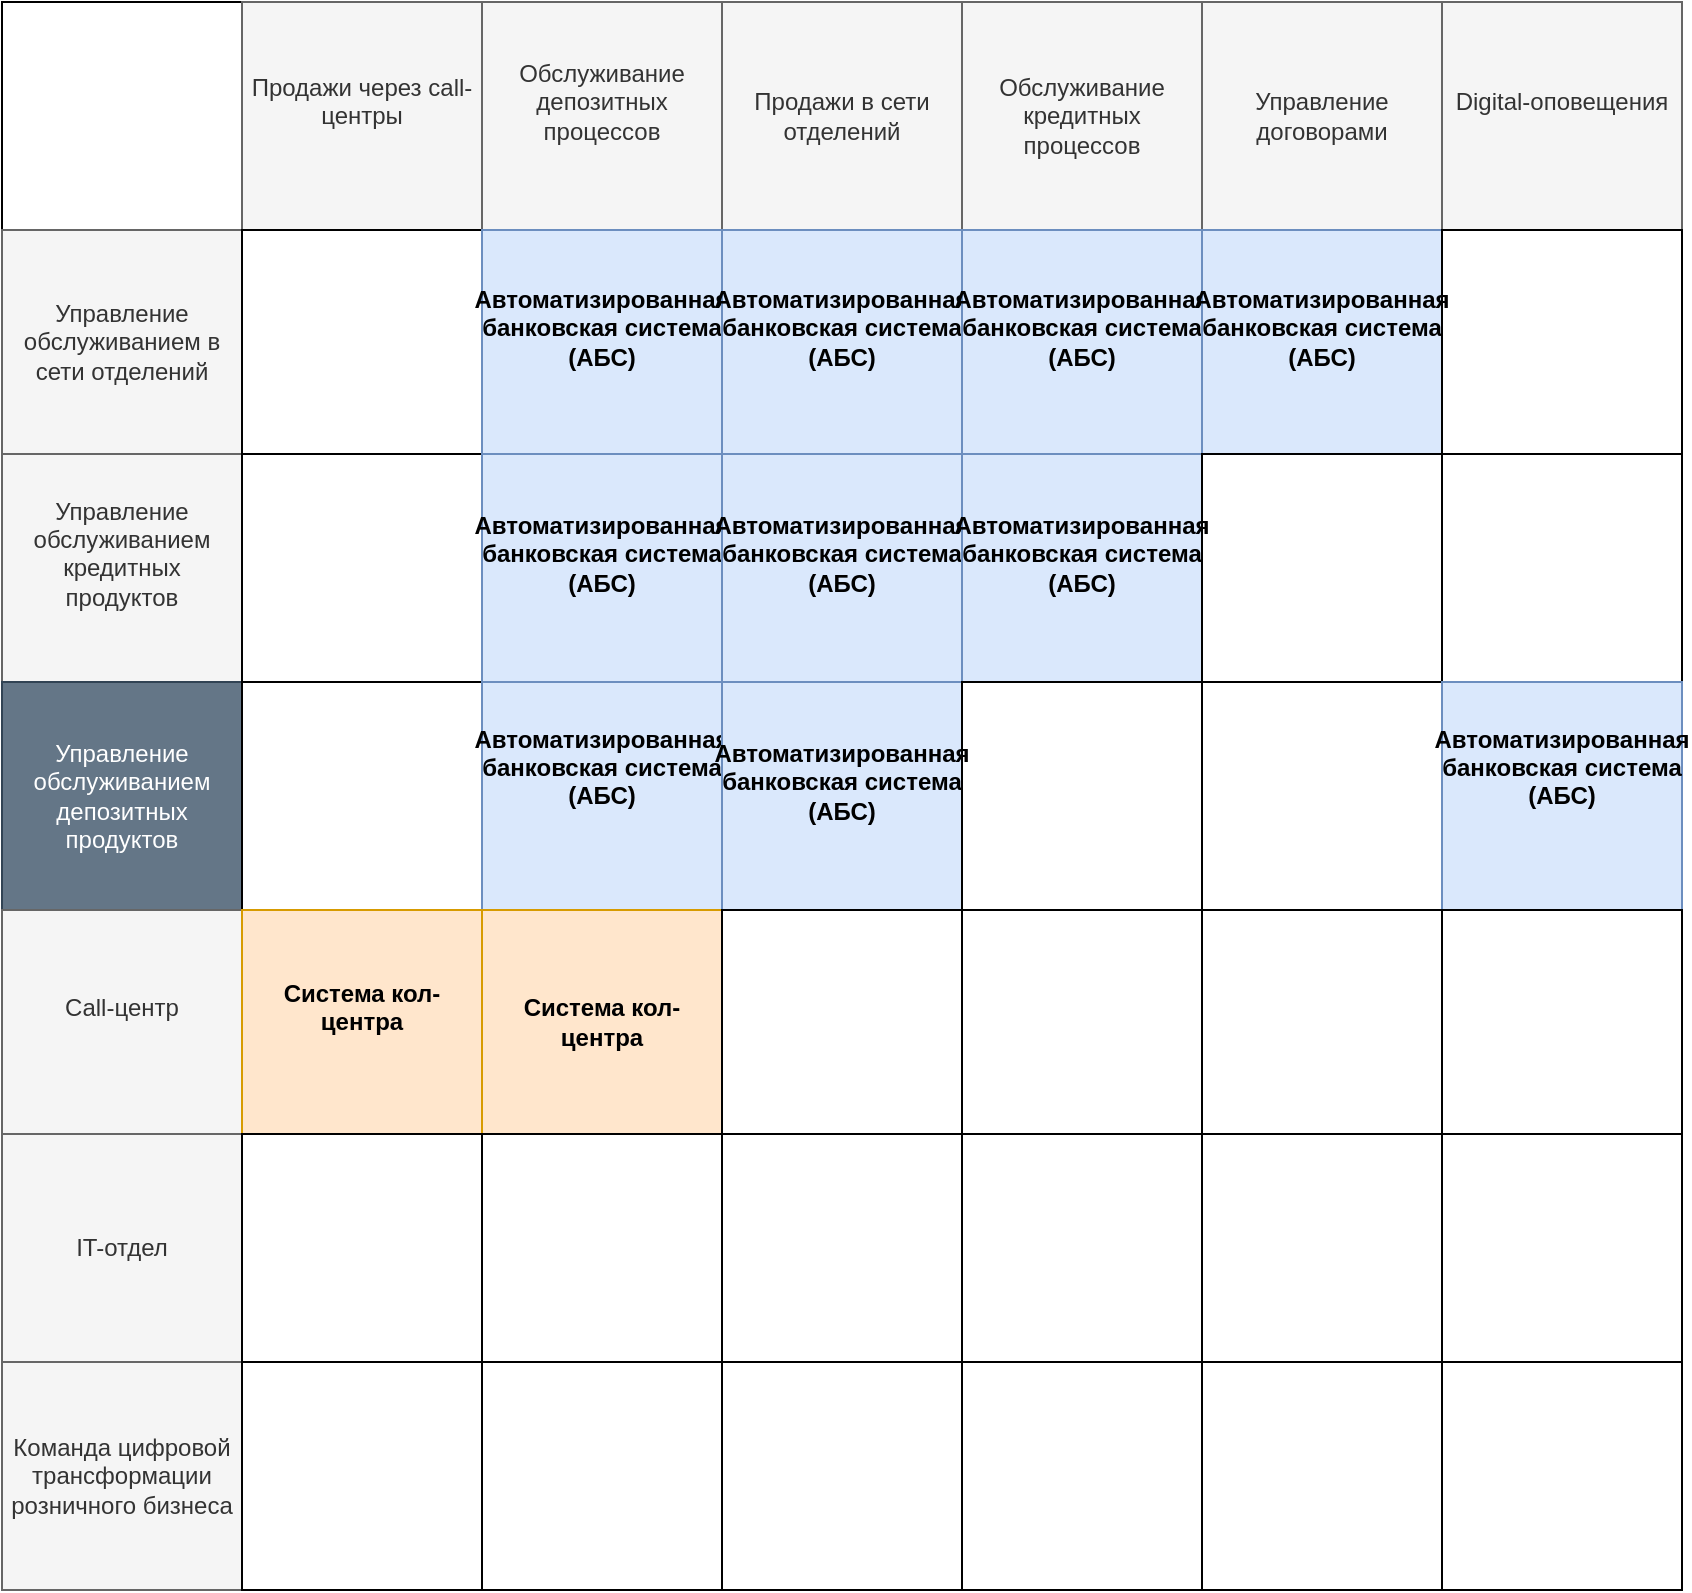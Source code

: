 <mxfile version="26.1.3">
  <diagram name="Страница — 1" id="Ulu6Z23WuqShcFQkbZXf">
    <mxGraphModel dx="767" dy="1086" grid="1" gridSize="10" guides="1" tooltips="1" connect="1" arrows="1" fold="1" page="1" pageScale="1" pageWidth="827" pageHeight="1169" math="0" shadow="0">
      <root>
        <mxCell id="0" />
        <mxCell id="1" parent="0" />
        <mxCell id="RIAKumC_7aICAaUO6vAp-14" value="" style="childLayout=tableLayout;recursiveResize=0;shadow=0;fillColor=none;" parent="1" vertex="1">
          <mxGeometry x="110" y="450" width="840" height="794" as="geometry" />
        </mxCell>
        <mxCell id="RIAKumC_7aICAaUO6vAp-15" value="" style="shape=tableRow;horizontal=0;startSize=0;swimlaneHead=0;swimlaneBody=0;top=0;left=0;bottom=0;right=0;dropTarget=0;collapsible=0;recursiveResize=0;expand=0;fontStyle=0;fillColor=none;strokeColor=inherit;" parent="RIAKumC_7aICAaUO6vAp-14" vertex="1">
          <mxGeometry width="840" height="114" as="geometry" />
        </mxCell>
        <mxCell id="RIAKumC_7aICAaUO6vAp-16" value="" style="connectable=0;recursiveResize=0;align=center;whiteSpace=wrap;html=1;" parent="RIAKumC_7aICAaUO6vAp-15" vertex="1">
          <mxGeometry width="120" height="114" as="geometry">
            <mxRectangle width="120" height="114" as="alternateBounds" />
          </mxGeometry>
        </mxCell>
        <mxCell id="RIAKumC_7aICAaUO6vAp-74" value="&#xa;Продажи через call-центры&#xa;&#xa;" style="connectable=0;recursiveResize=0;strokeColor=#666666;fillColor=#f5f5f5;align=center;whiteSpace=wrap;html=1;fontColor=#333333;" parent="RIAKumC_7aICAaUO6vAp-15" vertex="1">
          <mxGeometry x="120" width="120" height="114" as="geometry">
            <mxRectangle width="120" height="114" as="alternateBounds" />
          </mxGeometry>
        </mxCell>
        <mxCell id="RIAKumC_7aICAaUO6vAp-102" value="&#xa;Обслуживание депозитных процессов&#xa;&#xa;" style="connectable=0;recursiveResize=0;strokeColor=#666666;fillColor=#f5f5f5;align=center;whiteSpace=wrap;html=1;fontColor=#333333;" parent="RIAKumC_7aICAaUO6vAp-15" vertex="1">
          <mxGeometry x="240" width="120" height="114" as="geometry">
            <mxRectangle width="120" height="114" as="alternateBounds" />
          </mxGeometry>
        </mxCell>
        <mxCell id="RIAKumC_7aICAaUO6vAp-17" value="Продажи в сети отделений" style="connectable=0;recursiveResize=0;strokeColor=#666666;fillColor=#f5f5f5;align=center;whiteSpace=wrap;html=1;fontColor=#333333;" parent="RIAKumC_7aICAaUO6vAp-15" vertex="1">
          <mxGeometry x="360" width="120" height="114" as="geometry">
            <mxRectangle width="120" height="114" as="alternateBounds" />
          </mxGeometry>
        </mxCell>
        <mxCell id="RIAKumC_7aICAaUO6vAp-33" value="Обслуживание кредитных процессов" style="connectable=0;recursiveResize=0;strokeColor=#666666;fillColor=#f5f5f5;align=center;whiteSpace=wrap;html=1;fontColor=#333333;" parent="RIAKumC_7aICAaUO6vAp-15" vertex="1">
          <mxGeometry x="480" width="120" height="114" as="geometry">
            <mxRectangle width="120" height="114" as="alternateBounds" />
          </mxGeometry>
        </mxCell>
        <mxCell id="RIAKumC_7aICAaUO6vAp-36" value="Управление договорами" style="connectable=0;recursiveResize=0;strokeColor=#666666;fillColor=#f5f5f5;align=center;whiteSpace=wrap;html=1;fontColor=#333333;" parent="RIAKumC_7aICAaUO6vAp-15" vertex="1">
          <mxGeometry x="600" width="120" height="114" as="geometry">
            <mxRectangle width="120" height="114" as="alternateBounds" />
          </mxGeometry>
        </mxCell>
        <mxCell id="RIAKumC_7aICAaUO6vAp-125" value="&#xa;Digital-оповещения&#xa;&#xa;" style="connectable=0;recursiveResize=0;strokeColor=#666666;fillColor=#f5f5f5;align=center;whiteSpace=wrap;html=1;fontColor=#333333;" parent="RIAKumC_7aICAaUO6vAp-15" vertex="1">
          <mxGeometry x="720" width="120" height="114" as="geometry">
            <mxRectangle width="120" height="114" as="alternateBounds" />
          </mxGeometry>
        </mxCell>
        <mxCell id="RIAKumC_7aICAaUO6vAp-19" style="shape=tableRow;horizontal=0;startSize=0;swimlaneHead=0;swimlaneBody=0;top=0;left=0;bottom=0;right=0;dropTarget=0;collapsible=0;recursiveResize=0;expand=0;fontStyle=0;fillColor=none;strokeColor=inherit;" parent="RIAKumC_7aICAaUO6vAp-14" vertex="1">
          <mxGeometry y="114" width="840" height="112" as="geometry" />
        </mxCell>
        <mxCell id="RIAKumC_7aICAaUO6vAp-20" value="Управление обслуживанием в сети отделений" style="connectable=0;recursiveResize=0;strokeColor=#666666;fillColor=#f5f5f5;align=center;whiteSpace=wrap;html=1;fontColor=#333333;" parent="RIAKumC_7aICAaUO6vAp-19" vertex="1">
          <mxGeometry width="120" height="112" as="geometry">
            <mxRectangle width="120" height="112" as="alternateBounds" />
          </mxGeometry>
        </mxCell>
        <mxCell id="RIAKumC_7aICAaUO6vAp-75" style="connectable=0;recursiveResize=0;strokeColor=inherit;fillColor=none;align=center;whiteSpace=wrap;html=1;" parent="RIAKumC_7aICAaUO6vAp-19" vertex="1">
          <mxGeometry x="120" width="120" height="112" as="geometry">
            <mxRectangle width="120" height="112" as="alternateBounds" />
          </mxGeometry>
        </mxCell>
        <mxCell id="RIAKumC_7aICAaUO6vAp-103" value="&#xa;&lt;strong&gt;Автоматизированная банковская система (АБС)&lt;/strong&gt;&#xa;&#xa;" style="connectable=0;recursiveResize=0;strokeColor=#6c8ebf;fillColor=#dae8fc;align=center;whiteSpace=wrap;html=1;" parent="RIAKumC_7aICAaUO6vAp-19" vertex="1">
          <mxGeometry x="240" width="120" height="112" as="geometry">
            <mxRectangle width="120" height="112" as="alternateBounds" />
          </mxGeometry>
        </mxCell>
        <mxCell id="RIAKumC_7aICAaUO6vAp-21" value="&#xa;&lt;strong&gt;Автоматизированная банковская система (АБС)&lt;/strong&gt;&#xa;&#xa;" style="connectable=0;recursiveResize=0;strokeColor=#6c8ebf;fillColor=#dae8fc;align=center;whiteSpace=wrap;html=1;" parent="RIAKumC_7aICAaUO6vAp-19" vertex="1">
          <mxGeometry x="360" width="120" height="112" as="geometry">
            <mxRectangle width="120" height="112" as="alternateBounds" />
          </mxGeometry>
        </mxCell>
        <mxCell id="RIAKumC_7aICAaUO6vAp-34" value="&#xa;&lt;strong&gt;Автоматизированная банковская система (АБС)&lt;/strong&gt;&#xa;&#xa;" style="connectable=0;recursiveResize=0;strokeColor=#6c8ebf;fillColor=#dae8fc;align=center;whiteSpace=wrap;html=1;" parent="RIAKumC_7aICAaUO6vAp-19" vertex="1">
          <mxGeometry x="480" width="120" height="112" as="geometry">
            <mxRectangle width="120" height="112" as="alternateBounds" />
          </mxGeometry>
        </mxCell>
        <mxCell id="RIAKumC_7aICAaUO6vAp-37" value="&#xa;&lt;strong&gt;Автоматизированная банковская система (АБС)&lt;/strong&gt;&#xa;&#xa;" style="connectable=0;recursiveResize=0;strokeColor=#6c8ebf;fillColor=#dae8fc;align=center;whiteSpace=wrap;html=1;" parent="RIAKumC_7aICAaUO6vAp-19" vertex="1">
          <mxGeometry x="600" width="120" height="112" as="geometry">
            <mxRectangle width="120" height="112" as="alternateBounds" />
          </mxGeometry>
        </mxCell>
        <mxCell id="RIAKumC_7aICAaUO6vAp-126" style="connectable=0;recursiveResize=0;strokeColor=inherit;fillColor=none;align=center;whiteSpace=wrap;html=1;" parent="RIAKumC_7aICAaUO6vAp-19" vertex="1">
          <mxGeometry x="720" width="120" height="112" as="geometry">
            <mxRectangle width="120" height="112" as="alternateBounds" />
          </mxGeometry>
        </mxCell>
        <mxCell id="RIAKumC_7aICAaUO6vAp-117" style="shape=tableRow;horizontal=0;startSize=0;swimlaneHead=0;swimlaneBody=0;top=0;left=0;bottom=0;right=0;dropTarget=0;collapsible=0;recursiveResize=0;expand=0;fontStyle=0;fillColor=none;strokeColor=inherit;" parent="RIAKumC_7aICAaUO6vAp-14" vertex="1">
          <mxGeometry y="226" width="840" height="114" as="geometry" />
        </mxCell>
        <mxCell id="RIAKumC_7aICAaUO6vAp-118" value="&#xa;Управление обслуживанием кредитных продуктов&#xa;&#xa;" style="connectable=0;recursiveResize=0;strokeColor=#666666;fillColor=#f5f5f5;align=center;whiteSpace=wrap;html=1;fontColor=#333333;" parent="RIAKumC_7aICAaUO6vAp-117" vertex="1">
          <mxGeometry width="120" height="114" as="geometry">
            <mxRectangle width="120" height="114" as="alternateBounds" />
          </mxGeometry>
        </mxCell>
        <mxCell id="RIAKumC_7aICAaUO6vAp-119" style="connectable=0;recursiveResize=0;strokeColor=inherit;fillColor=none;align=center;whiteSpace=wrap;html=1;" parent="RIAKumC_7aICAaUO6vAp-117" vertex="1">
          <mxGeometry x="120" width="120" height="114" as="geometry">
            <mxRectangle width="120" height="114" as="alternateBounds" />
          </mxGeometry>
        </mxCell>
        <mxCell id="RIAKumC_7aICAaUO6vAp-120" value="&#xa;&lt;strong&gt;Автоматизированная банковская система (АБС)&lt;/strong&gt;&#xa;&#xa;" style="connectable=0;recursiveResize=0;strokeColor=#6c8ebf;fillColor=#dae8fc;align=center;whiteSpace=wrap;html=1;" parent="RIAKumC_7aICAaUO6vAp-117" vertex="1">
          <mxGeometry x="240" width="120" height="114" as="geometry">
            <mxRectangle width="120" height="114" as="alternateBounds" />
          </mxGeometry>
        </mxCell>
        <mxCell id="RIAKumC_7aICAaUO6vAp-121" value="&#xa;&lt;strong&gt;Автоматизированная банковская система (АБС)&lt;/strong&gt;&#xa;&#xa;" style="connectable=0;recursiveResize=0;strokeColor=#6c8ebf;fillColor=#dae8fc;align=center;whiteSpace=wrap;html=1;" parent="RIAKumC_7aICAaUO6vAp-117" vertex="1">
          <mxGeometry x="360" width="120" height="114" as="geometry">
            <mxRectangle width="120" height="114" as="alternateBounds" />
          </mxGeometry>
        </mxCell>
        <mxCell id="RIAKumC_7aICAaUO6vAp-123" value="&#xa;&lt;strong&gt;Автоматизированная банковская система (АБС)&lt;/strong&gt;&#xa;&#xa;" style="connectable=0;recursiveResize=0;strokeColor=#6c8ebf;fillColor=#dae8fc;align=center;whiteSpace=wrap;html=1;" parent="RIAKumC_7aICAaUO6vAp-117" vertex="1">
          <mxGeometry x="480" width="120" height="114" as="geometry">
            <mxRectangle width="120" height="114" as="alternateBounds" />
          </mxGeometry>
        </mxCell>
        <mxCell id="RIAKumC_7aICAaUO6vAp-124" style="connectable=0;recursiveResize=0;strokeColor=inherit;fillColor=none;align=center;whiteSpace=wrap;html=1;" parent="RIAKumC_7aICAaUO6vAp-117" vertex="1">
          <mxGeometry x="600" width="120" height="114" as="geometry">
            <mxRectangle width="120" height="114" as="alternateBounds" />
          </mxGeometry>
        </mxCell>
        <mxCell id="RIAKumC_7aICAaUO6vAp-127" style="connectable=0;recursiveResize=0;strokeColor=inherit;fillColor=none;align=center;whiteSpace=wrap;html=1;" parent="RIAKumC_7aICAaUO6vAp-117" vertex="1">
          <mxGeometry x="720" width="120" height="114" as="geometry">
            <mxRectangle width="120" height="114" as="alternateBounds" />
          </mxGeometry>
        </mxCell>
        <mxCell id="RIAKumC_7aICAaUO6vAp-63" style="shape=tableRow;horizontal=0;startSize=0;swimlaneHead=0;swimlaneBody=0;top=0;left=0;bottom=0;right=0;dropTarget=0;collapsible=0;recursiveResize=0;expand=0;fontStyle=0;fillColor=none;strokeColor=inherit;" parent="RIAKumC_7aICAaUO6vAp-14" vertex="1">
          <mxGeometry y="340" width="840" height="114" as="geometry" />
        </mxCell>
        <mxCell id="RIAKumC_7aICAaUO6vAp-64" value="Управление обслуживанием депозитных продуктов" style="connectable=0;recursiveResize=0;strokeColor=#314354;fillColor=#647687;align=center;whiteSpace=wrap;html=1;fontColor=#ffffff;" parent="RIAKumC_7aICAaUO6vAp-63" vertex="1">
          <mxGeometry width="120" height="114" as="geometry">
            <mxRectangle width="120" height="114" as="alternateBounds" />
          </mxGeometry>
        </mxCell>
        <mxCell id="RIAKumC_7aICAaUO6vAp-77" style="connectable=0;recursiveResize=0;strokeColor=inherit;fillColor=none;align=center;whiteSpace=wrap;html=1;" parent="RIAKumC_7aICAaUO6vAp-63" vertex="1">
          <mxGeometry x="120" width="120" height="114" as="geometry">
            <mxRectangle width="120" height="114" as="alternateBounds" />
          </mxGeometry>
        </mxCell>
        <mxCell id="RIAKumC_7aICAaUO6vAp-105" value="&lt;br&gt;&lt;div&gt;&lt;strong&gt;Автоматизированная банковская система (АБС)&lt;br&gt;&lt;/strong&gt;&lt;/div&gt;&lt;div&gt;&lt;br&gt;&lt;/div&gt;&lt;div&gt;&lt;br&gt;&lt;/div&gt;&lt;div&gt;&lt;br/&gt;&lt;/div&gt;" style="connectable=0;recursiveResize=0;strokeColor=#6c8ebf;fillColor=#dae8fc;align=center;whiteSpace=wrap;html=1;" parent="RIAKumC_7aICAaUO6vAp-63" vertex="1">
          <mxGeometry x="240" width="120" height="114" as="geometry">
            <mxRectangle width="120" height="114" as="alternateBounds" />
          </mxGeometry>
        </mxCell>
        <mxCell id="RIAKumC_7aICAaUO6vAp-65" value="&#xa;&lt;strong&gt;Автоматизированная банковская система (АБС)&lt;/strong&gt;&#xa;&#xa;" style="connectable=0;recursiveResize=0;strokeColor=#6c8ebf;fillColor=#dae8fc;align=center;whiteSpace=wrap;html=1;" parent="RIAKumC_7aICAaUO6vAp-63" vertex="1">
          <mxGeometry x="360" width="120" height="114" as="geometry">
            <mxRectangle width="120" height="114" as="alternateBounds" />
          </mxGeometry>
        </mxCell>
        <mxCell id="RIAKumC_7aICAaUO6vAp-69" value="" style="connectable=0;recursiveResize=0;strokeColor=inherit;fillColor=none;align=center;whiteSpace=wrap;html=1;" parent="RIAKumC_7aICAaUO6vAp-63" vertex="1">
          <mxGeometry x="480" width="120" height="114" as="geometry">
            <mxRectangle width="120" height="114" as="alternateBounds" />
          </mxGeometry>
        </mxCell>
        <mxCell id="RIAKumC_7aICAaUO6vAp-70" value="" style="connectable=0;recursiveResize=0;strokeColor=inherit;fillColor=none;align=center;whiteSpace=wrap;html=1;" parent="RIAKumC_7aICAaUO6vAp-63" vertex="1">
          <mxGeometry x="600" width="120" height="114" as="geometry">
            <mxRectangle width="120" height="114" as="alternateBounds" />
          </mxGeometry>
        </mxCell>
        <mxCell id="RIAKumC_7aICAaUO6vAp-128" value="&lt;br&gt;&lt;div&gt;&lt;strong&gt;Автоматизированная банковская система (АБС)&lt;/strong&gt;&lt;/div&gt;&lt;div&gt;&lt;br&gt;&lt;/div&gt;&lt;div&gt;&lt;br&gt;&lt;/div&gt;&lt;div&gt;&lt;br/&gt;&lt;/div&gt;" style="connectable=0;recursiveResize=0;strokeColor=#6c8ebf;fillColor=#dae8fc;align=center;whiteSpace=wrap;html=1;" parent="RIAKumC_7aICAaUO6vAp-63" vertex="1">
          <mxGeometry x="720" width="120" height="114" as="geometry">
            <mxRectangle width="120" height="114" as="alternateBounds" />
          </mxGeometry>
        </mxCell>
        <mxCell id="RIAKumC_7aICAaUO6vAp-109" style="shape=tableRow;horizontal=0;startSize=0;swimlaneHead=0;swimlaneBody=0;top=0;left=0;bottom=0;right=0;dropTarget=0;collapsible=0;recursiveResize=0;expand=0;fontStyle=0;fillColor=none;strokeColor=inherit;" parent="RIAKumC_7aICAaUO6vAp-14" vertex="1">
          <mxGeometry y="454" width="840" height="112" as="geometry" />
        </mxCell>
        <mxCell id="RIAKumC_7aICAaUO6vAp-110" value="&#xa;Call-центр&#xa;&#xa;" style="connectable=0;recursiveResize=0;strokeColor=#666666;fillColor=#f5f5f5;align=center;whiteSpace=wrap;html=1;fontColor=#333333;" parent="RIAKumC_7aICAaUO6vAp-109" vertex="1">
          <mxGeometry width="120" height="112" as="geometry">
            <mxRectangle width="120" height="112" as="alternateBounds" />
          </mxGeometry>
        </mxCell>
        <mxCell id="RIAKumC_7aICAaUO6vAp-111" value="&#xa;&lt;strong&gt;Система кол-центра&lt;/strong&gt;&#xa;&#xa;" style="connectable=0;recursiveResize=0;strokeColor=#d79b00;fillColor=#ffe6cc;align=center;whiteSpace=wrap;html=1;" parent="RIAKumC_7aICAaUO6vAp-109" vertex="1">
          <mxGeometry x="120" width="120" height="112" as="geometry">
            <mxRectangle width="120" height="112" as="alternateBounds" />
          </mxGeometry>
        </mxCell>
        <mxCell id="RIAKumC_7aICAaUO6vAp-112" value="&#xa;&lt;br&gt;&lt;strong&gt;Система кол-центра&lt;/strong&gt;&#xa;&#xa;" style="connectable=0;recursiveResize=0;strokeColor=#d79b00;fillColor=#ffe6cc;align=center;whiteSpace=wrap;html=1;" parent="RIAKumC_7aICAaUO6vAp-109" vertex="1">
          <mxGeometry x="240" width="120" height="112" as="geometry">
            <mxRectangle width="120" height="112" as="alternateBounds" />
          </mxGeometry>
        </mxCell>
        <mxCell id="RIAKumC_7aICAaUO6vAp-113" style="connectable=0;recursiveResize=0;strokeColor=inherit;fillColor=none;align=center;whiteSpace=wrap;html=1;" parent="RIAKumC_7aICAaUO6vAp-109" vertex="1">
          <mxGeometry x="360" width="120" height="112" as="geometry">
            <mxRectangle width="120" height="112" as="alternateBounds" />
          </mxGeometry>
        </mxCell>
        <mxCell id="RIAKumC_7aICAaUO6vAp-115" style="connectable=0;recursiveResize=0;strokeColor=inherit;fillColor=none;align=center;whiteSpace=wrap;html=1;" parent="RIAKumC_7aICAaUO6vAp-109" vertex="1">
          <mxGeometry x="480" width="120" height="112" as="geometry">
            <mxRectangle width="120" height="112" as="alternateBounds" />
          </mxGeometry>
        </mxCell>
        <mxCell id="RIAKumC_7aICAaUO6vAp-116" style="connectable=0;recursiveResize=0;strokeColor=inherit;fillColor=none;align=center;whiteSpace=wrap;html=1;" parent="RIAKumC_7aICAaUO6vAp-109" vertex="1">
          <mxGeometry x="600" width="120" height="112" as="geometry">
            <mxRectangle width="120" height="112" as="alternateBounds" />
          </mxGeometry>
        </mxCell>
        <mxCell id="RIAKumC_7aICAaUO6vAp-129" style="connectable=0;recursiveResize=0;strokeColor=inherit;fillColor=none;align=center;whiteSpace=wrap;html=1;" parent="RIAKumC_7aICAaUO6vAp-109" vertex="1">
          <mxGeometry x="720" width="120" height="112" as="geometry">
            <mxRectangle width="120" height="112" as="alternateBounds" />
          </mxGeometry>
        </mxCell>
        <mxCell id="RIAKumC_7aICAaUO6vAp-47" style="shape=tableRow;horizontal=0;startSize=0;swimlaneHead=0;swimlaneBody=0;top=0;left=0;bottom=0;right=0;dropTarget=0;collapsible=0;recursiveResize=0;expand=0;fontStyle=0;fillColor=none;strokeColor=inherit;" parent="RIAKumC_7aICAaUO6vAp-14" vertex="1">
          <mxGeometry y="566" width="840" height="114" as="geometry" />
        </mxCell>
        <mxCell id="RIAKumC_7aICAaUO6vAp-48" value="IT-отдел" style="connectable=0;recursiveResize=0;strokeColor=#666666;fillColor=#f5f5f5;align=center;whiteSpace=wrap;html=1;fontColor=#333333;" parent="RIAKumC_7aICAaUO6vAp-47" vertex="1">
          <mxGeometry width="120" height="114" as="geometry">
            <mxRectangle width="120" height="114" as="alternateBounds" />
          </mxGeometry>
        </mxCell>
        <mxCell id="RIAKumC_7aICAaUO6vAp-79" style="connectable=0;recursiveResize=0;strokeColor=inherit;fillColor=none;align=center;whiteSpace=wrap;html=1;" parent="RIAKumC_7aICAaUO6vAp-47" vertex="1">
          <mxGeometry x="120" width="120" height="114" as="geometry">
            <mxRectangle width="120" height="114" as="alternateBounds" />
          </mxGeometry>
        </mxCell>
        <mxCell id="RIAKumC_7aICAaUO6vAp-107" style="connectable=0;recursiveResize=0;strokeColor=inherit;fillColor=none;align=center;whiteSpace=wrap;html=1;" parent="RIAKumC_7aICAaUO6vAp-47" vertex="1">
          <mxGeometry x="240" width="120" height="114" as="geometry">
            <mxRectangle width="120" height="114" as="alternateBounds" />
          </mxGeometry>
        </mxCell>
        <mxCell id="RIAKumC_7aICAaUO6vAp-49" style="connectable=0;recursiveResize=0;strokeColor=inherit;fillColor=none;align=center;whiteSpace=wrap;html=1;" parent="RIAKumC_7aICAaUO6vAp-47" vertex="1">
          <mxGeometry x="360" width="120" height="114" as="geometry">
            <mxRectangle width="120" height="114" as="alternateBounds" />
          </mxGeometry>
        </mxCell>
        <mxCell id="RIAKumC_7aICAaUO6vAp-53" style="connectable=0;recursiveResize=0;strokeColor=inherit;fillColor=none;align=center;whiteSpace=wrap;html=1;" parent="RIAKumC_7aICAaUO6vAp-47" vertex="1">
          <mxGeometry x="480" width="120" height="114" as="geometry">
            <mxRectangle width="120" height="114" as="alternateBounds" />
          </mxGeometry>
        </mxCell>
        <mxCell id="RIAKumC_7aICAaUO6vAp-54" style="connectable=0;recursiveResize=0;strokeColor=inherit;fillColor=none;align=center;whiteSpace=wrap;html=1;" parent="RIAKumC_7aICAaUO6vAp-47" vertex="1">
          <mxGeometry x="600" width="120" height="114" as="geometry">
            <mxRectangle width="120" height="114" as="alternateBounds" />
          </mxGeometry>
        </mxCell>
        <mxCell id="RIAKumC_7aICAaUO6vAp-130" style="connectable=0;recursiveResize=0;strokeColor=inherit;fillColor=none;align=center;whiteSpace=wrap;html=1;" parent="RIAKumC_7aICAaUO6vAp-47" vertex="1">
          <mxGeometry x="720" width="120" height="114" as="geometry">
            <mxRectangle width="120" height="114" as="alternateBounds" />
          </mxGeometry>
        </mxCell>
        <mxCell id="RIAKumC_7aICAaUO6vAp-39" style="shape=tableRow;horizontal=0;startSize=0;swimlaneHead=0;swimlaneBody=0;top=0;left=0;bottom=0;right=0;dropTarget=0;collapsible=0;recursiveResize=0;expand=0;fontStyle=0;fillColor=none;strokeColor=inherit;" parent="RIAKumC_7aICAaUO6vAp-14" vertex="1">
          <mxGeometry y="680" width="840" height="114" as="geometry" />
        </mxCell>
        <mxCell id="RIAKumC_7aICAaUO6vAp-40" value="Команда цифровой трансформации розничного бизнеса" style="connectable=0;recursiveResize=0;strokeColor=#666666;fillColor=#f5f5f5;align=center;whiteSpace=wrap;html=1;fontColor=#333333;" parent="RIAKumC_7aICAaUO6vAp-39" vertex="1">
          <mxGeometry width="120" height="114" as="geometry">
            <mxRectangle width="120" height="114" as="alternateBounds" />
          </mxGeometry>
        </mxCell>
        <mxCell id="RIAKumC_7aICAaUO6vAp-80" style="connectable=0;recursiveResize=0;strokeColor=inherit;fillColor=none;align=center;whiteSpace=wrap;html=1;" parent="RIAKumC_7aICAaUO6vAp-39" vertex="1">
          <mxGeometry x="120" width="120" height="114" as="geometry">
            <mxRectangle width="120" height="114" as="alternateBounds" />
          </mxGeometry>
        </mxCell>
        <mxCell id="RIAKumC_7aICAaUO6vAp-108" style="connectable=0;recursiveResize=0;strokeColor=inherit;fillColor=none;align=center;whiteSpace=wrap;html=1;" parent="RIAKumC_7aICAaUO6vAp-39" vertex="1">
          <mxGeometry x="240" width="120" height="114" as="geometry">
            <mxRectangle width="120" height="114" as="alternateBounds" />
          </mxGeometry>
        </mxCell>
        <mxCell id="RIAKumC_7aICAaUO6vAp-41" style="connectable=0;recursiveResize=0;strokeColor=inherit;fillColor=none;align=center;whiteSpace=wrap;html=1;" parent="RIAKumC_7aICAaUO6vAp-39" vertex="1">
          <mxGeometry x="360" width="120" height="114" as="geometry">
            <mxRectangle width="120" height="114" as="alternateBounds" />
          </mxGeometry>
        </mxCell>
        <mxCell id="RIAKumC_7aICAaUO6vAp-45" style="connectable=0;recursiveResize=0;strokeColor=inherit;fillColor=none;align=center;whiteSpace=wrap;html=1;" parent="RIAKumC_7aICAaUO6vAp-39" vertex="1">
          <mxGeometry x="480" width="120" height="114" as="geometry">
            <mxRectangle width="120" height="114" as="alternateBounds" />
          </mxGeometry>
        </mxCell>
        <mxCell id="RIAKumC_7aICAaUO6vAp-46" style="connectable=0;recursiveResize=0;strokeColor=inherit;fillColor=none;align=center;whiteSpace=wrap;html=1;" parent="RIAKumC_7aICAaUO6vAp-39" vertex="1">
          <mxGeometry x="600" width="120" height="114" as="geometry">
            <mxRectangle width="120" height="114" as="alternateBounds" />
          </mxGeometry>
        </mxCell>
        <mxCell id="RIAKumC_7aICAaUO6vAp-131" style="connectable=0;recursiveResize=0;strokeColor=inherit;fillColor=none;align=center;whiteSpace=wrap;html=1;" parent="RIAKumC_7aICAaUO6vAp-39" vertex="1">
          <mxGeometry x="720" width="120" height="114" as="geometry">
            <mxRectangle width="120" height="114" as="alternateBounds" />
          </mxGeometry>
        </mxCell>
      </root>
    </mxGraphModel>
  </diagram>
</mxfile>
